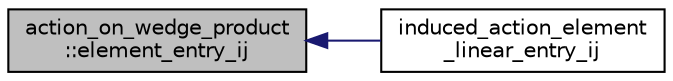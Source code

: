 digraph "action_on_wedge_product::element_entry_ij"
{
  edge [fontname="Helvetica",fontsize="10",labelfontname="Helvetica",labelfontsize="10"];
  node [fontname="Helvetica",fontsize="10",shape=record];
  rankdir="LR";
  Node468 [label="action_on_wedge_product\l::element_entry_ij",height=0.2,width=0.4,color="black", fillcolor="grey75", style="filled", fontcolor="black"];
  Node468 -> Node469 [dir="back",color="midnightblue",fontsize="10",style="solid",fontname="Helvetica"];
  Node469 [label="induced_action_element\l_linear_entry_ij",height=0.2,width=0.4,color="black", fillcolor="white", style="filled",URL="$d3/d27/interface_8_c.html#a47c7bc13ff83642f146b13216a9755a0"];
}

